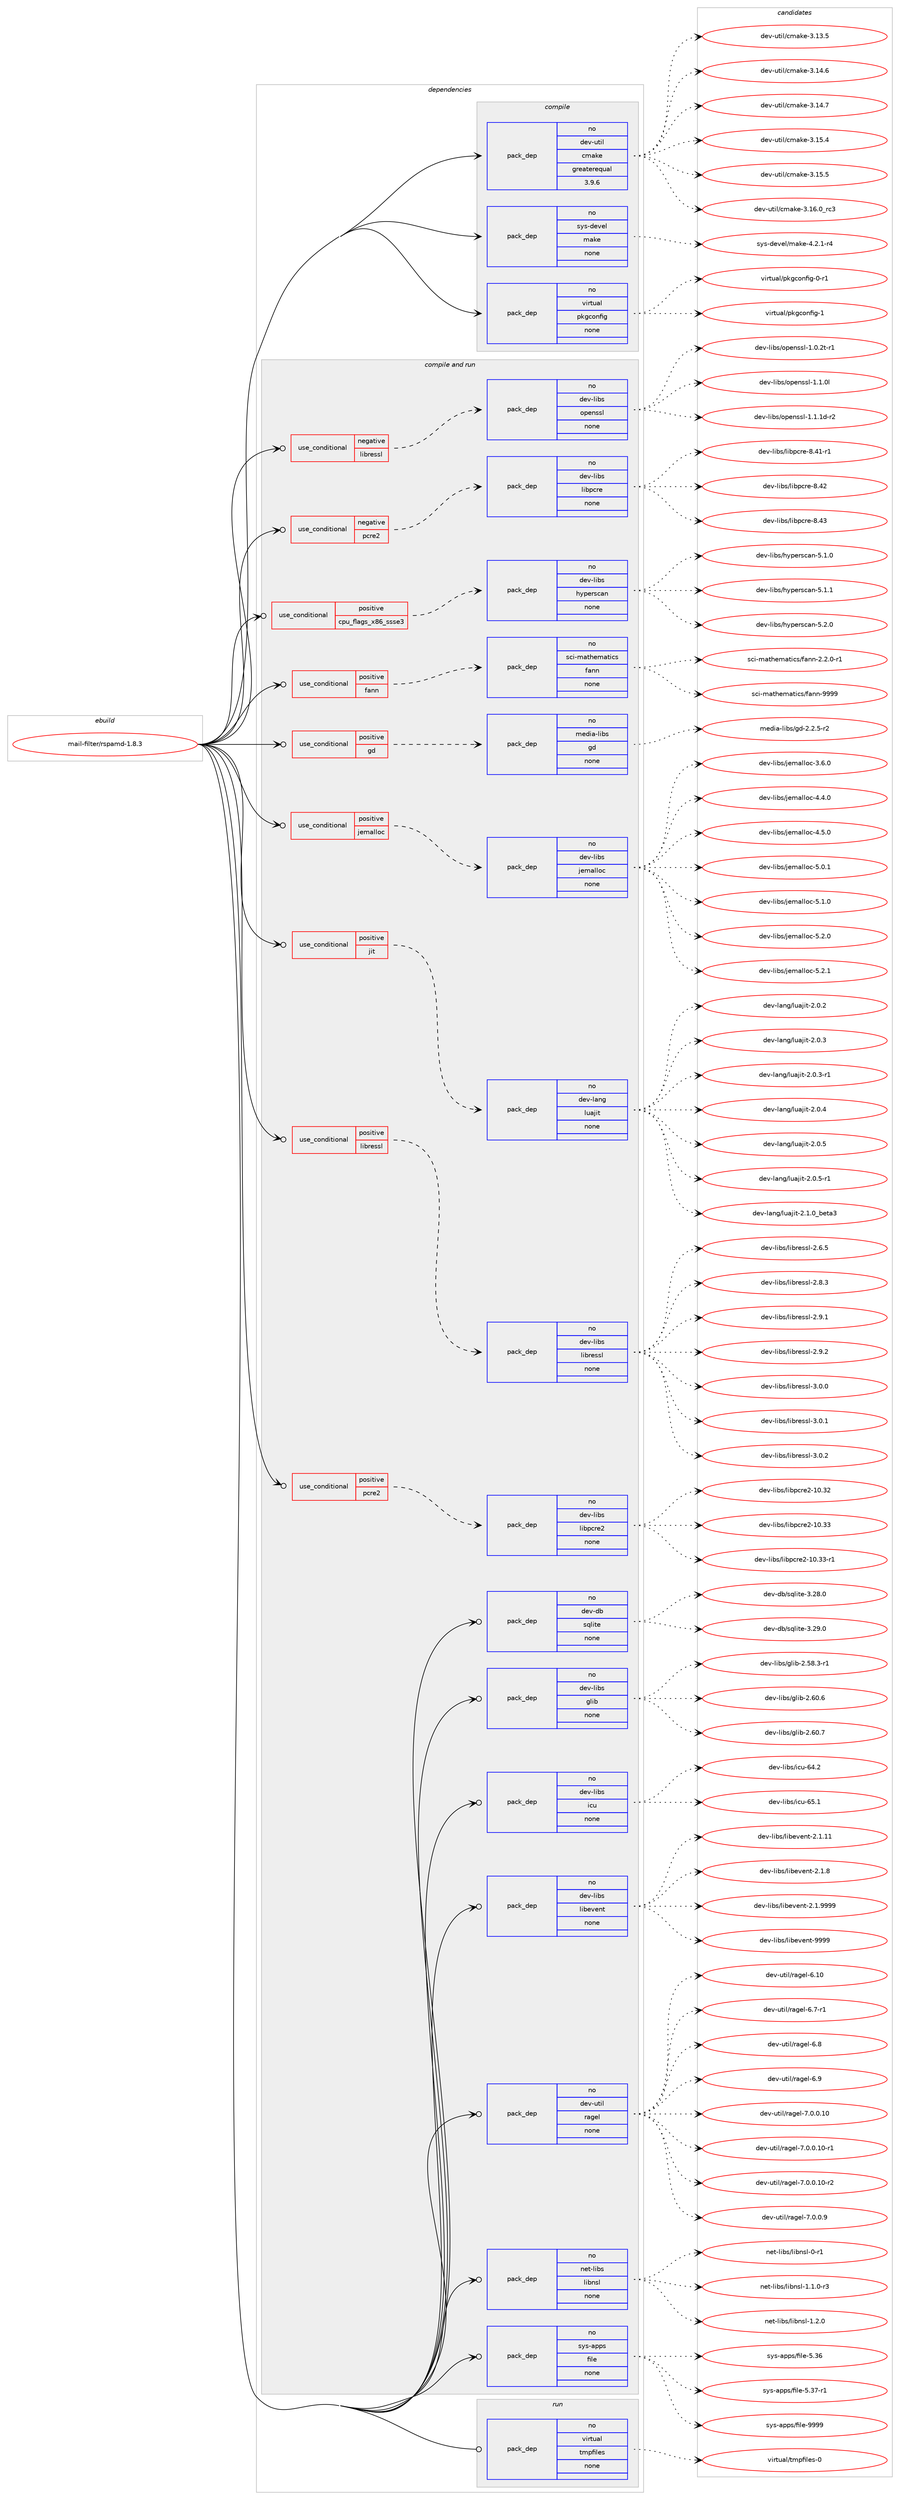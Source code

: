 digraph prolog {

# *************
# Graph options
# *************

newrank=true;
concentrate=true;
compound=true;
graph [rankdir=LR,fontname=Helvetica,fontsize=10,ranksep=1.5];#, ranksep=2.5, nodesep=0.2];
edge  [arrowhead=vee];
node  [fontname=Helvetica,fontsize=10];

# **********
# The ebuild
# **********

subgraph cluster_leftcol {
color=gray;
rank=same;
label=<<i>ebuild</i>>;
id [label="mail-filter/rspamd-1.8.3", color=red, width=4, href="../mail-filter/rspamd-1.8.3.svg"];
}

# ****************
# The dependencies
# ****************

subgraph cluster_midcol {
color=gray;
label=<<i>dependencies</i>>;
subgraph cluster_compile {
fillcolor="#eeeeee";
style=filled;
label=<<i>compile</i>>;
subgraph pack571238 {
dependency773108 [label=<<TABLE BORDER="0" CELLBORDER="1" CELLSPACING="0" CELLPADDING="4" WIDTH="220"><TR><TD ROWSPAN="6" CELLPADDING="30">pack_dep</TD></TR><TR><TD WIDTH="110">no</TD></TR><TR><TD>dev-util</TD></TR><TR><TD>cmake</TD></TR><TR><TD>greaterequal</TD></TR><TR><TD>3.9.6</TD></TR></TABLE>>, shape=none, color=blue];
}
id:e -> dependency773108:w [weight=20,style="solid",arrowhead="vee"];
subgraph pack571239 {
dependency773109 [label=<<TABLE BORDER="0" CELLBORDER="1" CELLSPACING="0" CELLPADDING="4" WIDTH="220"><TR><TD ROWSPAN="6" CELLPADDING="30">pack_dep</TD></TR><TR><TD WIDTH="110">no</TD></TR><TR><TD>sys-devel</TD></TR><TR><TD>make</TD></TR><TR><TD>none</TD></TR><TR><TD></TD></TR></TABLE>>, shape=none, color=blue];
}
id:e -> dependency773109:w [weight=20,style="solid",arrowhead="vee"];
subgraph pack571240 {
dependency773110 [label=<<TABLE BORDER="0" CELLBORDER="1" CELLSPACING="0" CELLPADDING="4" WIDTH="220"><TR><TD ROWSPAN="6" CELLPADDING="30">pack_dep</TD></TR><TR><TD WIDTH="110">no</TD></TR><TR><TD>virtual</TD></TR><TR><TD>pkgconfig</TD></TR><TR><TD>none</TD></TR><TR><TD></TD></TR></TABLE>>, shape=none, color=blue];
}
id:e -> dependency773110:w [weight=20,style="solid",arrowhead="vee"];
}
subgraph cluster_compileandrun {
fillcolor="#eeeeee";
style=filled;
label=<<i>compile and run</i>>;
subgraph cond188467 {
dependency773111 [label=<<TABLE BORDER="0" CELLBORDER="1" CELLSPACING="0" CELLPADDING="4"><TR><TD ROWSPAN="3" CELLPADDING="10">use_conditional</TD></TR><TR><TD>negative</TD></TR><TR><TD>libressl</TD></TR></TABLE>>, shape=none, color=red];
subgraph pack571241 {
dependency773112 [label=<<TABLE BORDER="0" CELLBORDER="1" CELLSPACING="0" CELLPADDING="4" WIDTH="220"><TR><TD ROWSPAN="6" CELLPADDING="30">pack_dep</TD></TR><TR><TD WIDTH="110">no</TD></TR><TR><TD>dev-libs</TD></TR><TR><TD>openssl</TD></TR><TR><TD>none</TD></TR><TR><TD></TD></TR></TABLE>>, shape=none, color=blue];
}
dependency773111:e -> dependency773112:w [weight=20,style="dashed",arrowhead="vee"];
}
id:e -> dependency773111:w [weight=20,style="solid",arrowhead="odotvee"];
subgraph cond188468 {
dependency773113 [label=<<TABLE BORDER="0" CELLBORDER="1" CELLSPACING="0" CELLPADDING="4"><TR><TD ROWSPAN="3" CELLPADDING="10">use_conditional</TD></TR><TR><TD>negative</TD></TR><TR><TD>pcre2</TD></TR></TABLE>>, shape=none, color=red];
subgraph pack571242 {
dependency773114 [label=<<TABLE BORDER="0" CELLBORDER="1" CELLSPACING="0" CELLPADDING="4" WIDTH="220"><TR><TD ROWSPAN="6" CELLPADDING="30">pack_dep</TD></TR><TR><TD WIDTH="110">no</TD></TR><TR><TD>dev-libs</TD></TR><TR><TD>libpcre</TD></TR><TR><TD>none</TD></TR><TR><TD></TD></TR></TABLE>>, shape=none, color=blue];
}
dependency773113:e -> dependency773114:w [weight=20,style="dashed",arrowhead="vee"];
}
id:e -> dependency773113:w [weight=20,style="solid",arrowhead="odotvee"];
subgraph cond188469 {
dependency773115 [label=<<TABLE BORDER="0" CELLBORDER="1" CELLSPACING="0" CELLPADDING="4"><TR><TD ROWSPAN="3" CELLPADDING="10">use_conditional</TD></TR><TR><TD>positive</TD></TR><TR><TD>cpu_flags_x86_ssse3</TD></TR></TABLE>>, shape=none, color=red];
subgraph pack571243 {
dependency773116 [label=<<TABLE BORDER="0" CELLBORDER="1" CELLSPACING="0" CELLPADDING="4" WIDTH="220"><TR><TD ROWSPAN="6" CELLPADDING="30">pack_dep</TD></TR><TR><TD WIDTH="110">no</TD></TR><TR><TD>dev-libs</TD></TR><TR><TD>hyperscan</TD></TR><TR><TD>none</TD></TR><TR><TD></TD></TR></TABLE>>, shape=none, color=blue];
}
dependency773115:e -> dependency773116:w [weight=20,style="dashed",arrowhead="vee"];
}
id:e -> dependency773115:w [weight=20,style="solid",arrowhead="odotvee"];
subgraph cond188470 {
dependency773117 [label=<<TABLE BORDER="0" CELLBORDER="1" CELLSPACING="0" CELLPADDING="4"><TR><TD ROWSPAN="3" CELLPADDING="10">use_conditional</TD></TR><TR><TD>positive</TD></TR><TR><TD>fann</TD></TR></TABLE>>, shape=none, color=red];
subgraph pack571244 {
dependency773118 [label=<<TABLE BORDER="0" CELLBORDER="1" CELLSPACING="0" CELLPADDING="4" WIDTH="220"><TR><TD ROWSPAN="6" CELLPADDING="30">pack_dep</TD></TR><TR><TD WIDTH="110">no</TD></TR><TR><TD>sci-mathematics</TD></TR><TR><TD>fann</TD></TR><TR><TD>none</TD></TR><TR><TD></TD></TR></TABLE>>, shape=none, color=blue];
}
dependency773117:e -> dependency773118:w [weight=20,style="dashed",arrowhead="vee"];
}
id:e -> dependency773117:w [weight=20,style="solid",arrowhead="odotvee"];
subgraph cond188471 {
dependency773119 [label=<<TABLE BORDER="0" CELLBORDER="1" CELLSPACING="0" CELLPADDING="4"><TR><TD ROWSPAN="3" CELLPADDING="10">use_conditional</TD></TR><TR><TD>positive</TD></TR><TR><TD>gd</TD></TR></TABLE>>, shape=none, color=red];
subgraph pack571245 {
dependency773120 [label=<<TABLE BORDER="0" CELLBORDER="1" CELLSPACING="0" CELLPADDING="4" WIDTH="220"><TR><TD ROWSPAN="6" CELLPADDING="30">pack_dep</TD></TR><TR><TD WIDTH="110">no</TD></TR><TR><TD>media-libs</TD></TR><TR><TD>gd</TD></TR><TR><TD>none</TD></TR><TR><TD></TD></TR></TABLE>>, shape=none, color=blue];
}
dependency773119:e -> dependency773120:w [weight=20,style="dashed",arrowhead="vee"];
}
id:e -> dependency773119:w [weight=20,style="solid",arrowhead="odotvee"];
subgraph cond188472 {
dependency773121 [label=<<TABLE BORDER="0" CELLBORDER="1" CELLSPACING="0" CELLPADDING="4"><TR><TD ROWSPAN="3" CELLPADDING="10">use_conditional</TD></TR><TR><TD>positive</TD></TR><TR><TD>jemalloc</TD></TR></TABLE>>, shape=none, color=red];
subgraph pack571246 {
dependency773122 [label=<<TABLE BORDER="0" CELLBORDER="1" CELLSPACING="0" CELLPADDING="4" WIDTH="220"><TR><TD ROWSPAN="6" CELLPADDING="30">pack_dep</TD></TR><TR><TD WIDTH="110">no</TD></TR><TR><TD>dev-libs</TD></TR><TR><TD>jemalloc</TD></TR><TR><TD>none</TD></TR><TR><TD></TD></TR></TABLE>>, shape=none, color=blue];
}
dependency773121:e -> dependency773122:w [weight=20,style="dashed",arrowhead="vee"];
}
id:e -> dependency773121:w [weight=20,style="solid",arrowhead="odotvee"];
subgraph cond188473 {
dependency773123 [label=<<TABLE BORDER="0" CELLBORDER="1" CELLSPACING="0" CELLPADDING="4"><TR><TD ROWSPAN="3" CELLPADDING="10">use_conditional</TD></TR><TR><TD>positive</TD></TR><TR><TD>jit</TD></TR></TABLE>>, shape=none, color=red];
subgraph pack571247 {
dependency773124 [label=<<TABLE BORDER="0" CELLBORDER="1" CELLSPACING="0" CELLPADDING="4" WIDTH="220"><TR><TD ROWSPAN="6" CELLPADDING="30">pack_dep</TD></TR><TR><TD WIDTH="110">no</TD></TR><TR><TD>dev-lang</TD></TR><TR><TD>luajit</TD></TR><TR><TD>none</TD></TR><TR><TD></TD></TR></TABLE>>, shape=none, color=blue];
}
dependency773123:e -> dependency773124:w [weight=20,style="dashed",arrowhead="vee"];
}
id:e -> dependency773123:w [weight=20,style="solid",arrowhead="odotvee"];
subgraph cond188474 {
dependency773125 [label=<<TABLE BORDER="0" CELLBORDER="1" CELLSPACING="0" CELLPADDING="4"><TR><TD ROWSPAN="3" CELLPADDING="10">use_conditional</TD></TR><TR><TD>positive</TD></TR><TR><TD>libressl</TD></TR></TABLE>>, shape=none, color=red];
subgraph pack571248 {
dependency773126 [label=<<TABLE BORDER="0" CELLBORDER="1" CELLSPACING="0" CELLPADDING="4" WIDTH="220"><TR><TD ROWSPAN="6" CELLPADDING="30">pack_dep</TD></TR><TR><TD WIDTH="110">no</TD></TR><TR><TD>dev-libs</TD></TR><TR><TD>libressl</TD></TR><TR><TD>none</TD></TR><TR><TD></TD></TR></TABLE>>, shape=none, color=blue];
}
dependency773125:e -> dependency773126:w [weight=20,style="dashed",arrowhead="vee"];
}
id:e -> dependency773125:w [weight=20,style="solid",arrowhead="odotvee"];
subgraph cond188475 {
dependency773127 [label=<<TABLE BORDER="0" CELLBORDER="1" CELLSPACING="0" CELLPADDING="4"><TR><TD ROWSPAN="3" CELLPADDING="10">use_conditional</TD></TR><TR><TD>positive</TD></TR><TR><TD>pcre2</TD></TR></TABLE>>, shape=none, color=red];
subgraph pack571249 {
dependency773128 [label=<<TABLE BORDER="0" CELLBORDER="1" CELLSPACING="0" CELLPADDING="4" WIDTH="220"><TR><TD ROWSPAN="6" CELLPADDING="30">pack_dep</TD></TR><TR><TD WIDTH="110">no</TD></TR><TR><TD>dev-libs</TD></TR><TR><TD>libpcre2</TD></TR><TR><TD>none</TD></TR><TR><TD></TD></TR></TABLE>>, shape=none, color=blue];
}
dependency773127:e -> dependency773128:w [weight=20,style="dashed",arrowhead="vee"];
}
id:e -> dependency773127:w [weight=20,style="solid",arrowhead="odotvee"];
subgraph pack571250 {
dependency773129 [label=<<TABLE BORDER="0" CELLBORDER="1" CELLSPACING="0" CELLPADDING="4" WIDTH="220"><TR><TD ROWSPAN="6" CELLPADDING="30">pack_dep</TD></TR><TR><TD WIDTH="110">no</TD></TR><TR><TD>dev-db</TD></TR><TR><TD>sqlite</TD></TR><TR><TD>none</TD></TR><TR><TD></TD></TR></TABLE>>, shape=none, color=blue];
}
id:e -> dependency773129:w [weight=20,style="solid",arrowhead="odotvee"];
subgraph pack571251 {
dependency773130 [label=<<TABLE BORDER="0" CELLBORDER="1" CELLSPACING="0" CELLPADDING="4" WIDTH="220"><TR><TD ROWSPAN="6" CELLPADDING="30">pack_dep</TD></TR><TR><TD WIDTH="110">no</TD></TR><TR><TD>dev-libs</TD></TR><TR><TD>glib</TD></TR><TR><TD>none</TD></TR><TR><TD></TD></TR></TABLE>>, shape=none, color=blue];
}
id:e -> dependency773130:w [weight=20,style="solid",arrowhead="odotvee"];
subgraph pack571252 {
dependency773131 [label=<<TABLE BORDER="0" CELLBORDER="1" CELLSPACING="0" CELLPADDING="4" WIDTH="220"><TR><TD ROWSPAN="6" CELLPADDING="30">pack_dep</TD></TR><TR><TD WIDTH="110">no</TD></TR><TR><TD>dev-libs</TD></TR><TR><TD>icu</TD></TR><TR><TD>none</TD></TR><TR><TD></TD></TR></TABLE>>, shape=none, color=blue];
}
id:e -> dependency773131:w [weight=20,style="solid",arrowhead="odotvee"];
subgraph pack571253 {
dependency773132 [label=<<TABLE BORDER="0" CELLBORDER="1" CELLSPACING="0" CELLPADDING="4" WIDTH="220"><TR><TD ROWSPAN="6" CELLPADDING="30">pack_dep</TD></TR><TR><TD WIDTH="110">no</TD></TR><TR><TD>dev-libs</TD></TR><TR><TD>libevent</TD></TR><TR><TD>none</TD></TR><TR><TD></TD></TR></TABLE>>, shape=none, color=blue];
}
id:e -> dependency773132:w [weight=20,style="solid",arrowhead="odotvee"];
subgraph pack571254 {
dependency773133 [label=<<TABLE BORDER="0" CELLBORDER="1" CELLSPACING="0" CELLPADDING="4" WIDTH="220"><TR><TD ROWSPAN="6" CELLPADDING="30">pack_dep</TD></TR><TR><TD WIDTH="110">no</TD></TR><TR><TD>dev-util</TD></TR><TR><TD>ragel</TD></TR><TR><TD>none</TD></TR><TR><TD></TD></TR></TABLE>>, shape=none, color=blue];
}
id:e -> dependency773133:w [weight=20,style="solid",arrowhead="odotvee"];
subgraph pack571255 {
dependency773134 [label=<<TABLE BORDER="0" CELLBORDER="1" CELLSPACING="0" CELLPADDING="4" WIDTH="220"><TR><TD ROWSPAN="6" CELLPADDING="30">pack_dep</TD></TR><TR><TD WIDTH="110">no</TD></TR><TR><TD>net-libs</TD></TR><TR><TD>libnsl</TD></TR><TR><TD>none</TD></TR><TR><TD></TD></TR></TABLE>>, shape=none, color=blue];
}
id:e -> dependency773134:w [weight=20,style="solid",arrowhead="odotvee"];
subgraph pack571256 {
dependency773135 [label=<<TABLE BORDER="0" CELLBORDER="1" CELLSPACING="0" CELLPADDING="4" WIDTH="220"><TR><TD ROWSPAN="6" CELLPADDING="30">pack_dep</TD></TR><TR><TD WIDTH="110">no</TD></TR><TR><TD>sys-apps</TD></TR><TR><TD>file</TD></TR><TR><TD>none</TD></TR><TR><TD></TD></TR></TABLE>>, shape=none, color=blue];
}
id:e -> dependency773135:w [weight=20,style="solid",arrowhead="odotvee"];
}
subgraph cluster_run {
fillcolor="#eeeeee";
style=filled;
label=<<i>run</i>>;
subgraph pack571257 {
dependency773136 [label=<<TABLE BORDER="0" CELLBORDER="1" CELLSPACING="0" CELLPADDING="4" WIDTH="220"><TR><TD ROWSPAN="6" CELLPADDING="30">pack_dep</TD></TR><TR><TD WIDTH="110">no</TD></TR><TR><TD>virtual</TD></TR><TR><TD>tmpfiles</TD></TR><TR><TD>none</TD></TR><TR><TD></TD></TR></TABLE>>, shape=none, color=blue];
}
id:e -> dependency773136:w [weight=20,style="solid",arrowhead="odot"];
}
}

# **************
# The candidates
# **************

subgraph cluster_choices {
rank=same;
color=gray;
label=<<i>candidates</i>>;

subgraph choice571238 {
color=black;
nodesep=1;
choice1001011184511711610510847991099710710145514649514653 [label="dev-util/cmake-3.13.5", color=red, width=4,href="../dev-util/cmake-3.13.5.svg"];
choice1001011184511711610510847991099710710145514649524654 [label="dev-util/cmake-3.14.6", color=red, width=4,href="../dev-util/cmake-3.14.6.svg"];
choice1001011184511711610510847991099710710145514649524655 [label="dev-util/cmake-3.14.7", color=red, width=4,href="../dev-util/cmake-3.14.7.svg"];
choice1001011184511711610510847991099710710145514649534652 [label="dev-util/cmake-3.15.4", color=red, width=4,href="../dev-util/cmake-3.15.4.svg"];
choice1001011184511711610510847991099710710145514649534653 [label="dev-util/cmake-3.15.5", color=red, width=4,href="../dev-util/cmake-3.15.5.svg"];
choice1001011184511711610510847991099710710145514649544648951149951 [label="dev-util/cmake-3.16.0_rc3", color=red, width=4,href="../dev-util/cmake-3.16.0_rc3.svg"];
dependency773108:e -> choice1001011184511711610510847991099710710145514649514653:w [style=dotted,weight="100"];
dependency773108:e -> choice1001011184511711610510847991099710710145514649524654:w [style=dotted,weight="100"];
dependency773108:e -> choice1001011184511711610510847991099710710145514649524655:w [style=dotted,weight="100"];
dependency773108:e -> choice1001011184511711610510847991099710710145514649534652:w [style=dotted,weight="100"];
dependency773108:e -> choice1001011184511711610510847991099710710145514649534653:w [style=dotted,weight="100"];
dependency773108:e -> choice1001011184511711610510847991099710710145514649544648951149951:w [style=dotted,weight="100"];
}
subgraph choice571239 {
color=black;
nodesep=1;
choice1151211154510010111810110847109971071014552465046494511452 [label="sys-devel/make-4.2.1-r4", color=red, width=4,href="../sys-devel/make-4.2.1-r4.svg"];
dependency773109:e -> choice1151211154510010111810110847109971071014552465046494511452:w [style=dotted,weight="100"];
}
subgraph choice571240 {
color=black;
nodesep=1;
choice11810511411611797108471121071039911111010210510345484511449 [label="virtual/pkgconfig-0-r1", color=red, width=4,href="../virtual/pkgconfig-0-r1.svg"];
choice1181051141161179710847112107103991111101021051034549 [label="virtual/pkgconfig-1", color=red, width=4,href="../virtual/pkgconfig-1.svg"];
dependency773110:e -> choice11810511411611797108471121071039911111010210510345484511449:w [style=dotted,weight="100"];
dependency773110:e -> choice1181051141161179710847112107103991111101021051034549:w [style=dotted,weight="100"];
}
subgraph choice571241 {
color=black;
nodesep=1;
choice1001011184510810598115471111121011101151151084549464846501164511449 [label="dev-libs/openssl-1.0.2t-r1", color=red, width=4,href="../dev-libs/openssl-1.0.2t-r1.svg"];
choice100101118451081059811547111112101110115115108454946494648108 [label="dev-libs/openssl-1.1.0l", color=red, width=4,href="../dev-libs/openssl-1.1.0l.svg"];
choice1001011184510810598115471111121011101151151084549464946491004511450 [label="dev-libs/openssl-1.1.1d-r2", color=red, width=4,href="../dev-libs/openssl-1.1.1d-r2.svg"];
dependency773112:e -> choice1001011184510810598115471111121011101151151084549464846501164511449:w [style=dotted,weight="100"];
dependency773112:e -> choice100101118451081059811547111112101110115115108454946494648108:w [style=dotted,weight="100"];
dependency773112:e -> choice1001011184510810598115471111121011101151151084549464946491004511450:w [style=dotted,weight="100"];
}
subgraph choice571242 {
color=black;
nodesep=1;
choice100101118451081059811547108105981129911410145564652494511449 [label="dev-libs/libpcre-8.41-r1", color=red, width=4,href="../dev-libs/libpcre-8.41-r1.svg"];
choice10010111845108105981154710810598112991141014556465250 [label="dev-libs/libpcre-8.42", color=red, width=4,href="../dev-libs/libpcre-8.42.svg"];
choice10010111845108105981154710810598112991141014556465251 [label="dev-libs/libpcre-8.43", color=red, width=4,href="../dev-libs/libpcre-8.43.svg"];
dependency773114:e -> choice100101118451081059811547108105981129911410145564652494511449:w [style=dotted,weight="100"];
dependency773114:e -> choice10010111845108105981154710810598112991141014556465250:w [style=dotted,weight="100"];
dependency773114:e -> choice10010111845108105981154710810598112991141014556465251:w [style=dotted,weight="100"];
}
subgraph choice571243 {
color=black;
nodesep=1;
choice1001011184510810598115471041211121011141159997110455346494648 [label="dev-libs/hyperscan-5.1.0", color=red, width=4,href="../dev-libs/hyperscan-5.1.0.svg"];
choice1001011184510810598115471041211121011141159997110455346494649 [label="dev-libs/hyperscan-5.1.1", color=red, width=4,href="../dev-libs/hyperscan-5.1.1.svg"];
choice1001011184510810598115471041211121011141159997110455346504648 [label="dev-libs/hyperscan-5.2.0", color=red, width=4,href="../dev-libs/hyperscan-5.2.0.svg"];
dependency773116:e -> choice1001011184510810598115471041211121011141159997110455346494648:w [style=dotted,weight="100"];
dependency773116:e -> choice1001011184510810598115471041211121011141159997110455346494649:w [style=dotted,weight="100"];
dependency773116:e -> choice1001011184510810598115471041211121011141159997110455346504648:w [style=dotted,weight="100"];
}
subgraph choice571244 {
color=black;
nodesep=1;
choice115991054510997116104101109971161059911547102971101104550465046484511449 [label="sci-mathematics/fann-2.2.0-r1", color=red, width=4,href="../sci-mathematics/fann-2.2.0-r1.svg"];
choice115991054510997116104101109971161059911547102971101104557575757 [label="sci-mathematics/fann-9999", color=red, width=4,href="../sci-mathematics/fann-9999.svg"];
dependency773118:e -> choice115991054510997116104101109971161059911547102971101104550465046484511449:w [style=dotted,weight="100"];
dependency773118:e -> choice115991054510997116104101109971161059911547102971101104557575757:w [style=dotted,weight="100"];
}
subgraph choice571245 {
color=black;
nodesep=1;
choice109101100105974510810598115471031004550465046534511450 [label="media-libs/gd-2.2.5-r2", color=red, width=4,href="../media-libs/gd-2.2.5-r2.svg"];
dependency773120:e -> choice109101100105974510810598115471031004550465046534511450:w [style=dotted,weight="100"];
}
subgraph choice571246 {
color=black;
nodesep=1;
choice1001011184510810598115471061011099710810811199455146544648 [label="dev-libs/jemalloc-3.6.0", color=red, width=4,href="../dev-libs/jemalloc-3.6.0.svg"];
choice1001011184510810598115471061011099710810811199455246524648 [label="dev-libs/jemalloc-4.4.0", color=red, width=4,href="../dev-libs/jemalloc-4.4.0.svg"];
choice1001011184510810598115471061011099710810811199455246534648 [label="dev-libs/jemalloc-4.5.0", color=red, width=4,href="../dev-libs/jemalloc-4.5.0.svg"];
choice1001011184510810598115471061011099710810811199455346484649 [label="dev-libs/jemalloc-5.0.1", color=red, width=4,href="../dev-libs/jemalloc-5.0.1.svg"];
choice1001011184510810598115471061011099710810811199455346494648 [label="dev-libs/jemalloc-5.1.0", color=red, width=4,href="../dev-libs/jemalloc-5.1.0.svg"];
choice1001011184510810598115471061011099710810811199455346504648 [label="dev-libs/jemalloc-5.2.0", color=red, width=4,href="../dev-libs/jemalloc-5.2.0.svg"];
choice1001011184510810598115471061011099710810811199455346504649 [label="dev-libs/jemalloc-5.2.1", color=red, width=4,href="../dev-libs/jemalloc-5.2.1.svg"];
dependency773122:e -> choice1001011184510810598115471061011099710810811199455146544648:w [style=dotted,weight="100"];
dependency773122:e -> choice1001011184510810598115471061011099710810811199455246524648:w [style=dotted,weight="100"];
dependency773122:e -> choice1001011184510810598115471061011099710810811199455246534648:w [style=dotted,weight="100"];
dependency773122:e -> choice1001011184510810598115471061011099710810811199455346484649:w [style=dotted,weight="100"];
dependency773122:e -> choice1001011184510810598115471061011099710810811199455346494648:w [style=dotted,weight="100"];
dependency773122:e -> choice1001011184510810598115471061011099710810811199455346504648:w [style=dotted,weight="100"];
dependency773122:e -> choice1001011184510810598115471061011099710810811199455346504649:w [style=dotted,weight="100"];
}
subgraph choice571247 {
color=black;
nodesep=1;
choice10010111845108971101034710811797106105116455046484650 [label="dev-lang/luajit-2.0.2", color=red, width=4,href="../dev-lang/luajit-2.0.2.svg"];
choice10010111845108971101034710811797106105116455046484651 [label="dev-lang/luajit-2.0.3", color=red, width=4,href="../dev-lang/luajit-2.0.3.svg"];
choice100101118451089711010347108117971061051164550464846514511449 [label="dev-lang/luajit-2.0.3-r1", color=red, width=4,href="../dev-lang/luajit-2.0.3-r1.svg"];
choice10010111845108971101034710811797106105116455046484652 [label="dev-lang/luajit-2.0.4", color=red, width=4,href="../dev-lang/luajit-2.0.4.svg"];
choice10010111845108971101034710811797106105116455046484653 [label="dev-lang/luajit-2.0.5", color=red, width=4,href="../dev-lang/luajit-2.0.5.svg"];
choice100101118451089711010347108117971061051164550464846534511449 [label="dev-lang/luajit-2.0.5-r1", color=red, width=4,href="../dev-lang/luajit-2.0.5-r1.svg"];
choice1001011184510897110103471081179710610511645504649464895981011169751 [label="dev-lang/luajit-2.1.0_beta3", color=red, width=4,href="../dev-lang/luajit-2.1.0_beta3.svg"];
dependency773124:e -> choice10010111845108971101034710811797106105116455046484650:w [style=dotted,weight="100"];
dependency773124:e -> choice10010111845108971101034710811797106105116455046484651:w [style=dotted,weight="100"];
dependency773124:e -> choice100101118451089711010347108117971061051164550464846514511449:w [style=dotted,weight="100"];
dependency773124:e -> choice10010111845108971101034710811797106105116455046484652:w [style=dotted,weight="100"];
dependency773124:e -> choice10010111845108971101034710811797106105116455046484653:w [style=dotted,weight="100"];
dependency773124:e -> choice100101118451089711010347108117971061051164550464846534511449:w [style=dotted,weight="100"];
dependency773124:e -> choice1001011184510897110103471081179710610511645504649464895981011169751:w [style=dotted,weight="100"];
}
subgraph choice571248 {
color=black;
nodesep=1;
choice10010111845108105981154710810598114101115115108455046544653 [label="dev-libs/libressl-2.6.5", color=red, width=4,href="../dev-libs/libressl-2.6.5.svg"];
choice10010111845108105981154710810598114101115115108455046564651 [label="dev-libs/libressl-2.8.3", color=red, width=4,href="../dev-libs/libressl-2.8.3.svg"];
choice10010111845108105981154710810598114101115115108455046574649 [label="dev-libs/libressl-2.9.1", color=red, width=4,href="../dev-libs/libressl-2.9.1.svg"];
choice10010111845108105981154710810598114101115115108455046574650 [label="dev-libs/libressl-2.9.2", color=red, width=4,href="../dev-libs/libressl-2.9.2.svg"];
choice10010111845108105981154710810598114101115115108455146484648 [label="dev-libs/libressl-3.0.0", color=red, width=4,href="../dev-libs/libressl-3.0.0.svg"];
choice10010111845108105981154710810598114101115115108455146484649 [label="dev-libs/libressl-3.0.1", color=red, width=4,href="../dev-libs/libressl-3.0.1.svg"];
choice10010111845108105981154710810598114101115115108455146484650 [label="dev-libs/libressl-3.0.2", color=red, width=4,href="../dev-libs/libressl-3.0.2.svg"];
dependency773126:e -> choice10010111845108105981154710810598114101115115108455046544653:w [style=dotted,weight="100"];
dependency773126:e -> choice10010111845108105981154710810598114101115115108455046564651:w [style=dotted,weight="100"];
dependency773126:e -> choice10010111845108105981154710810598114101115115108455046574649:w [style=dotted,weight="100"];
dependency773126:e -> choice10010111845108105981154710810598114101115115108455046574650:w [style=dotted,weight="100"];
dependency773126:e -> choice10010111845108105981154710810598114101115115108455146484648:w [style=dotted,weight="100"];
dependency773126:e -> choice10010111845108105981154710810598114101115115108455146484649:w [style=dotted,weight="100"];
dependency773126:e -> choice10010111845108105981154710810598114101115115108455146484650:w [style=dotted,weight="100"];
}
subgraph choice571249 {
color=black;
nodesep=1;
choice100101118451081059811547108105981129911410150454948465150 [label="dev-libs/libpcre2-10.32", color=red, width=4,href="../dev-libs/libpcre2-10.32.svg"];
choice100101118451081059811547108105981129911410150454948465151 [label="dev-libs/libpcre2-10.33", color=red, width=4,href="../dev-libs/libpcre2-10.33.svg"];
choice1001011184510810598115471081059811299114101504549484651514511449 [label="dev-libs/libpcre2-10.33-r1", color=red, width=4,href="../dev-libs/libpcre2-10.33-r1.svg"];
dependency773128:e -> choice100101118451081059811547108105981129911410150454948465150:w [style=dotted,weight="100"];
dependency773128:e -> choice100101118451081059811547108105981129911410150454948465151:w [style=dotted,weight="100"];
dependency773128:e -> choice1001011184510810598115471081059811299114101504549484651514511449:w [style=dotted,weight="100"];
}
subgraph choice571250 {
color=black;
nodesep=1;
choice10010111845100984711511310810511610145514650564648 [label="dev-db/sqlite-3.28.0", color=red, width=4,href="../dev-db/sqlite-3.28.0.svg"];
choice10010111845100984711511310810511610145514650574648 [label="dev-db/sqlite-3.29.0", color=red, width=4,href="../dev-db/sqlite-3.29.0.svg"];
dependency773129:e -> choice10010111845100984711511310810511610145514650564648:w [style=dotted,weight="100"];
dependency773129:e -> choice10010111845100984711511310810511610145514650574648:w [style=dotted,weight="100"];
}
subgraph choice571251 {
color=black;
nodesep=1;
choice10010111845108105981154710310810598455046535646514511449 [label="dev-libs/glib-2.58.3-r1", color=red, width=4,href="../dev-libs/glib-2.58.3-r1.svg"];
choice1001011184510810598115471031081059845504654484654 [label="dev-libs/glib-2.60.6", color=red, width=4,href="../dev-libs/glib-2.60.6.svg"];
choice1001011184510810598115471031081059845504654484655 [label="dev-libs/glib-2.60.7", color=red, width=4,href="../dev-libs/glib-2.60.7.svg"];
dependency773130:e -> choice10010111845108105981154710310810598455046535646514511449:w [style=dotted,weight="100"];
dependency773130:e -> choice1001011184510810598115471031081059845504654484654:w [style=dotted,weight="100"];
dependency773130:e -> choice1001011184510810598115471031081059845504654484655:w [style=dotted,weight="100"];
}
subgraph choice571252 {
color=black;
nodesep=1;
choice100101118451081059811547105991174554524650 [label="dev-libs/icu-64.2", color=red, width=4,href="../dev-libs/icu-64.2.svg"];
choice100101118451081059811547105991174554534649 [label="dev-libs/icu-65.1", color=red, width=4,href="../dev-libs/icu-65.1.svg"];
dependency773131:e -> choice100101118451081059811547105991174554524650:w [style=dotted,weight="100"];
dependency773131:e -> choice100101118451081059811547105991174554534649:w [style=dotted,weight="100"];
}
subgraph choice571253 {
color=black;
nodesep=1;
choice1001011184510810598115471081059810111810111011645504649464949 [label="dev-libs/libevent-2.1.11", color=red, width=4,href="../dev-libs/libevent-2.1.11.svg"];
choice10010111845108105981154710810598101118101110116455046494656 [label="dev-libs/libevent-2.1.8", color=red, width=4,href="../dev-libs/libevent-2.1.8.svg"];
choice10010111845108105981154710810598101118101110116455046494657575757 [label="dev-libs/libevent-2.1.9999", color=red, width=4,href="../dev-libs/libevent-2.1.9999.svg"];
choice100101118451081059811547108105981011181011101164557575757 [label="dev-libs/libevent-9999", color=red, width=4,href="../dev-libs/libevent-9999.svg"];
dependency773132:e -> choice1001011184510810598115471081059810111810111011645504649464949:w [style=dotted,weight="100"];
dependency773132:e -> choice10010111845108105981154710810598101118101110116455046494656:w [style=dotted,weight="100"];
dependency773132:e -> choice10010111845108105981154710810598101118101110116455046494657575757:w [style=dotted,weight="100"];
dependency773132:e -> choice100101118451081059811547108105981011181011101164557575757:w [style=dotted,weight="100"];
}
subgraph choice571254 {
color=black;
nodesep=1;
choice1001011184511711610510847114971031011084554464948 [label="dev-util/ragel-6.10", color=red, width=4,href="../dev-util/ragel-6.10.svg"];
choice100101118451171161051084711497103101108455446554511449 [label="dev-util/ragel-6.7-r1", color=red, width=4,href="../dev-util/ragel-6.7-r1.svg"];
choice10010111845117116105108471149710310110845544656 [label="dev-util/ragel-6.8", color=red, width=4,href="../dev-util/ragel-6.8.svg"];
choice10010111845117116105108471149710310110845544657 [label="dev-util/ragel-6.9", color=red, width=4,href="../dev-util/ragel-6.9.svg"];
choice100101118451171161051084711497103101108455546484648464948 [label="dev-util/ragel-7.0.0.10", color=red, width=4,href="../dev-util/ragel-7.0.0.10.svg"];
choice1001011184511711610510847114971031011084555464846484649484511449 [label="dev-util/ragel-7.0.0.10-r1", color=red, width=4,href="../dev-util/ragel-7.0.0.10-r1.svg"];
choice1001011184511711610510847114971031011084555464846484649484511450 [label="dev-util/ragel-7.0.0.10-r2", color=red, width=4,href="../dev-util/ragel-7.0.0.10-r2.svg"];
choice1001011184511711610510847114971031011084555464846484657 [label="dev-util/ragel-7.0.0.9", color=red, width=4,href="../dev-util/ragel-7.0.0.9.svg"];
dependency773133:e -> choice1001011184511711610510847114971031011084554464948:w [style=dotted,weight="100"];
dependency773133:e -> choice100101118451171161051084711497103101108455446554511449:w [style=dotted,weight="100"];
dependency773133:e -> choice10010111845117116105108471149710310110845544656:w [style=dotted,weight="100"];
dependency773133:e -> choice10010111845117116105108471149710310110845544657:w [style=dotted,weight="100"];
dependency773133:e -> choice100101118451171161051084711497103101108455546484648464948:w [style=dotted,weight="100"];
dependency773133:e -> choice1001011184511711610510847114971031011084555464846484649484511449:w [style=dotted,weight="100"];
dependency773133:e -> choice1001011184511711610510847114971031011084555464846484649484511450:w [style=dotted,weight="100"];
dependency773133:e -> choice1001011184511711610510847114971031011084555464846484657:w [style=dotted,weight="100"];
}
subgraph choice571255 {
color=black;
nodesep=1;
choice1101011164510810598115471081059811011510845484511449 [label="net-libs/libnsl-0-r1", color=red, width=4,href="../net-libs/libnsl-0-r1.svg"];
choice110101116451081059811547108105981101151084549464946484511451 [label="net-libs/libnsl-1.1.0-r3", color=red, width=4,href="../net-libs/libnsl-1.1.0-r3.svg"];
choice11010111645108105981154710810598110115108454946504648 [label="net-libs/libnsl-1.2.0", color=red, width=4,href="../net-libs/libnsl-1.2.0.svg"];
dependency773134:e -> choice1101011164510810598115471081059811011510845484511449:w [style=dotted,weight="100"];
dependency773134:e -> choice110101116451081059811547108105981101151084549464946484511451:w [style=dotted,weight="100"];
dependency773134:e -> choice11010111645108105981154710810598110115108454946504648:w [style=dotted,weight="100"];
}
subgraph choice571256 {
color=black;
nodesep=1;
choice1151211154597112112115471021051081014553465154 [label="sys-apps/file-5.36", color=red, width=4,href="../sys-apps/file-5.36.svg"];
choice11512111545971121121154710210510810145534651554511449 [label="sys-apps/file-5.37-r1", color=red, width=4,href="../sys-apps/file-5.37-r1.svg"];
choice1151211154597112112115471021051081014557575757 [label="sys-apps/file-9999", color=red, width=4,href="../sys-apps/file-9999.svg"];
dependency773135:e -> choice1151211154597112112115471021051081014553465154:w [style=dotted,weight="100"];
dependency773135:e -> choice11512111545971121121154710210510810145534651554511449:w [style=dotted,weight="100"];
dependency773135:e -> choice1151211154597112112115471021051081014557575757:w [style=dotted,weight="100"];
}
subgraph choice571257 {
color=black;
nodesep=1;
choice11810511411611797108471161091121021051081011154548 [label="virtual/tmpfiles-0", color=red, width=4,href="../virtual/tmpfiles-0.svg"];
dependency773136:e -> choice11810511411611797108471161091121021051081011154548:w [style=dotted,weight="100"];
}
}

}
